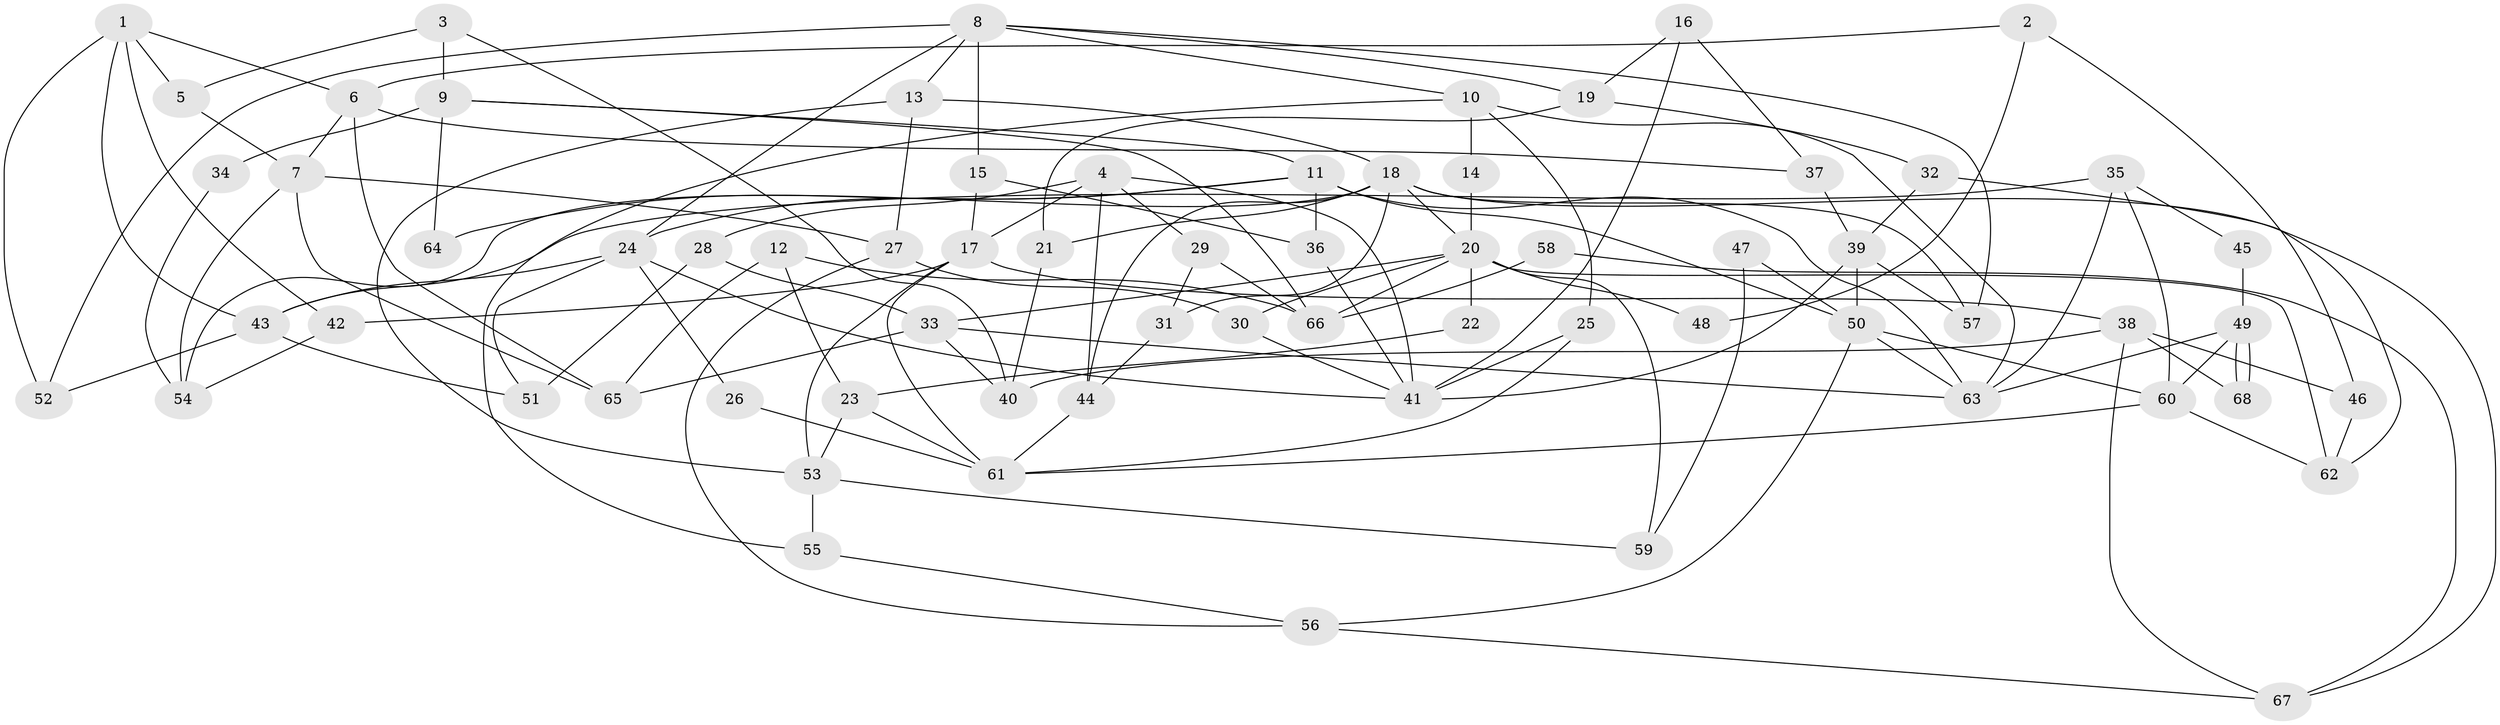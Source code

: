 // coarse degree distribution, {5: 0.18604651162790697, 3: 0.32558139534883723, 6: 0.09302325581395349, 7: 0.11627906976744186, 8: 0.046511627906976744, 9: 0.06976744186046512, 4: 0.046511627906976744, 10: 0.023255813953488372, 2: 0.09302325581395349}
// Generated by graph-tools (version 1.1) at 2025/52/02/27/25 19:52:05]
// undirected, 68 vertices, 136 edges
graph export_dot {
graph [start="1"]
  node [color=gray90,style=filled];
  1;
  2;
  3;
  4;
  5;
  6;
  7;
  8;
  9;
  10;
  11;
  12;
  13;
  14;
  15;
  16;
  17;
  18;
  19;
  20;
  21;
  22;
  23;
  24;
  25;
  26;
  27;
  28;
  29;
  30;
  31;
  32;
  33;
  34;
  35;
  36;
  37;
  38;
  39;
  40;
  41;
  42;
  43;
  44;
  45;
  46;
  47;
  48;
  49;
  50;
  51;
  52;
  53;
  54;
  55;
  56;
  57;
  58;
  59;
  60;
  61;
  62;
  63;
  64;
  65;
  66;
  67;
  68;
  1 -- 6;
  1 -- 52;
  1 -- 5;
  1 -- 42;
  1 -- 43;
  2 -- 6;
  2 -- 46;
  2 -- 48;
  3 -- 5;
  3 -- 40;
  3 -- 9;
  4 -- 17;
  4 -- 28;
  4 -- 29;
  4 -- 41;
  4 -- 44;
  5 -- 7;
  6 -- 7;
  6 -- 37;
  6 -- 65;
  7 -- 27;
  7 -- 65;
  7 -- 54;
  8 -- 10;
  8 -- 13;
  8 -- 15;
  8 -- 19;
  8 -- 24;
  8 -- 52;
  8 -- 57;
  9 -- 11;
  9 -- 34;
  9 -- 64;
  9 -- 66;
  10 -- 63;
  10 -- 25;
  10 -- 14;
  10 -- 55;
  11 -- 63;
  11 -- 24;
  11 -- 36;
  11 -- 50;
  11 -- 64;
  12 -- 65;
  12 -- 66;
  12 -- 23;
  13 -- 53;
  13 -- 18;
  13 -- 27;
  14 -- 20;
  15 -- 36;
  15 -- 17;
  16 -- 19;
  16 -- 41;
  16 -- 37;
  17 -- 61;
  17 -- 38;
  17 -- 42;
  17 -- 53;
  18 -- 54;
  18 -- 20;
  18 -- 21;
  18 -- 31;
  18 -- 44;
  18 -- 57;
  18 -- 67;
  19 -- 32;
  19 -- 21;
  20 -- 66;
  20 -- 30;
  20 -- 22;
  20 -- 33;
  20 -- 48;
  20 -- 59;
  20 -- 62;
  21 -- 40;
  22 -- 23;
  23 -- 53;
  23 -- 61;
  24 -- 41;
  24 -- 26;
  24 -- 43;
  24 -- 51;
  25 -- 41;
  25 -- 61;
  26 -- 61;
  27 -- 56;
  27 -- 30;
  28 -- 33;
  28 -- 51;
  29 -- 31;
  29 -- 66;
  30 -- 41;
  31 -- 44;
  32 -- 62;
  32 -- 39;
  33 -- 63;
  33 -- 40;
  33 -- 65;
  34 -- 54;
  35 -- 60;
  35 -- 43;
  35 -- 45;
  35 -- 63;
  36 -- 41;
  37 -- 39;
  38 -- 40;
  38 -- 46;
  38 -- 67;
  38 -- 68;
  39 -- 57;
  39 -- 50;
  39 -- 41;
  42 -- 54;
  43 -- 51;
  43 -- 52;
  44 -- 61;
  45 -- 49;
  46 -- 62;
  47 -- 50;
  47 -- 59;
  49 -- 68;
  49 -- 68;
  49 -- 63;
  49 -- 60;
  50 -- 60;
  50 -- 56;
  50 -- 63;
  53 -- 55;
  53 -- 59;
  55 -- 56;
  56 -- 67;
  58 -- 66;
  58 -- 67;
  60 -- 61;
  60 -- 62;
}
